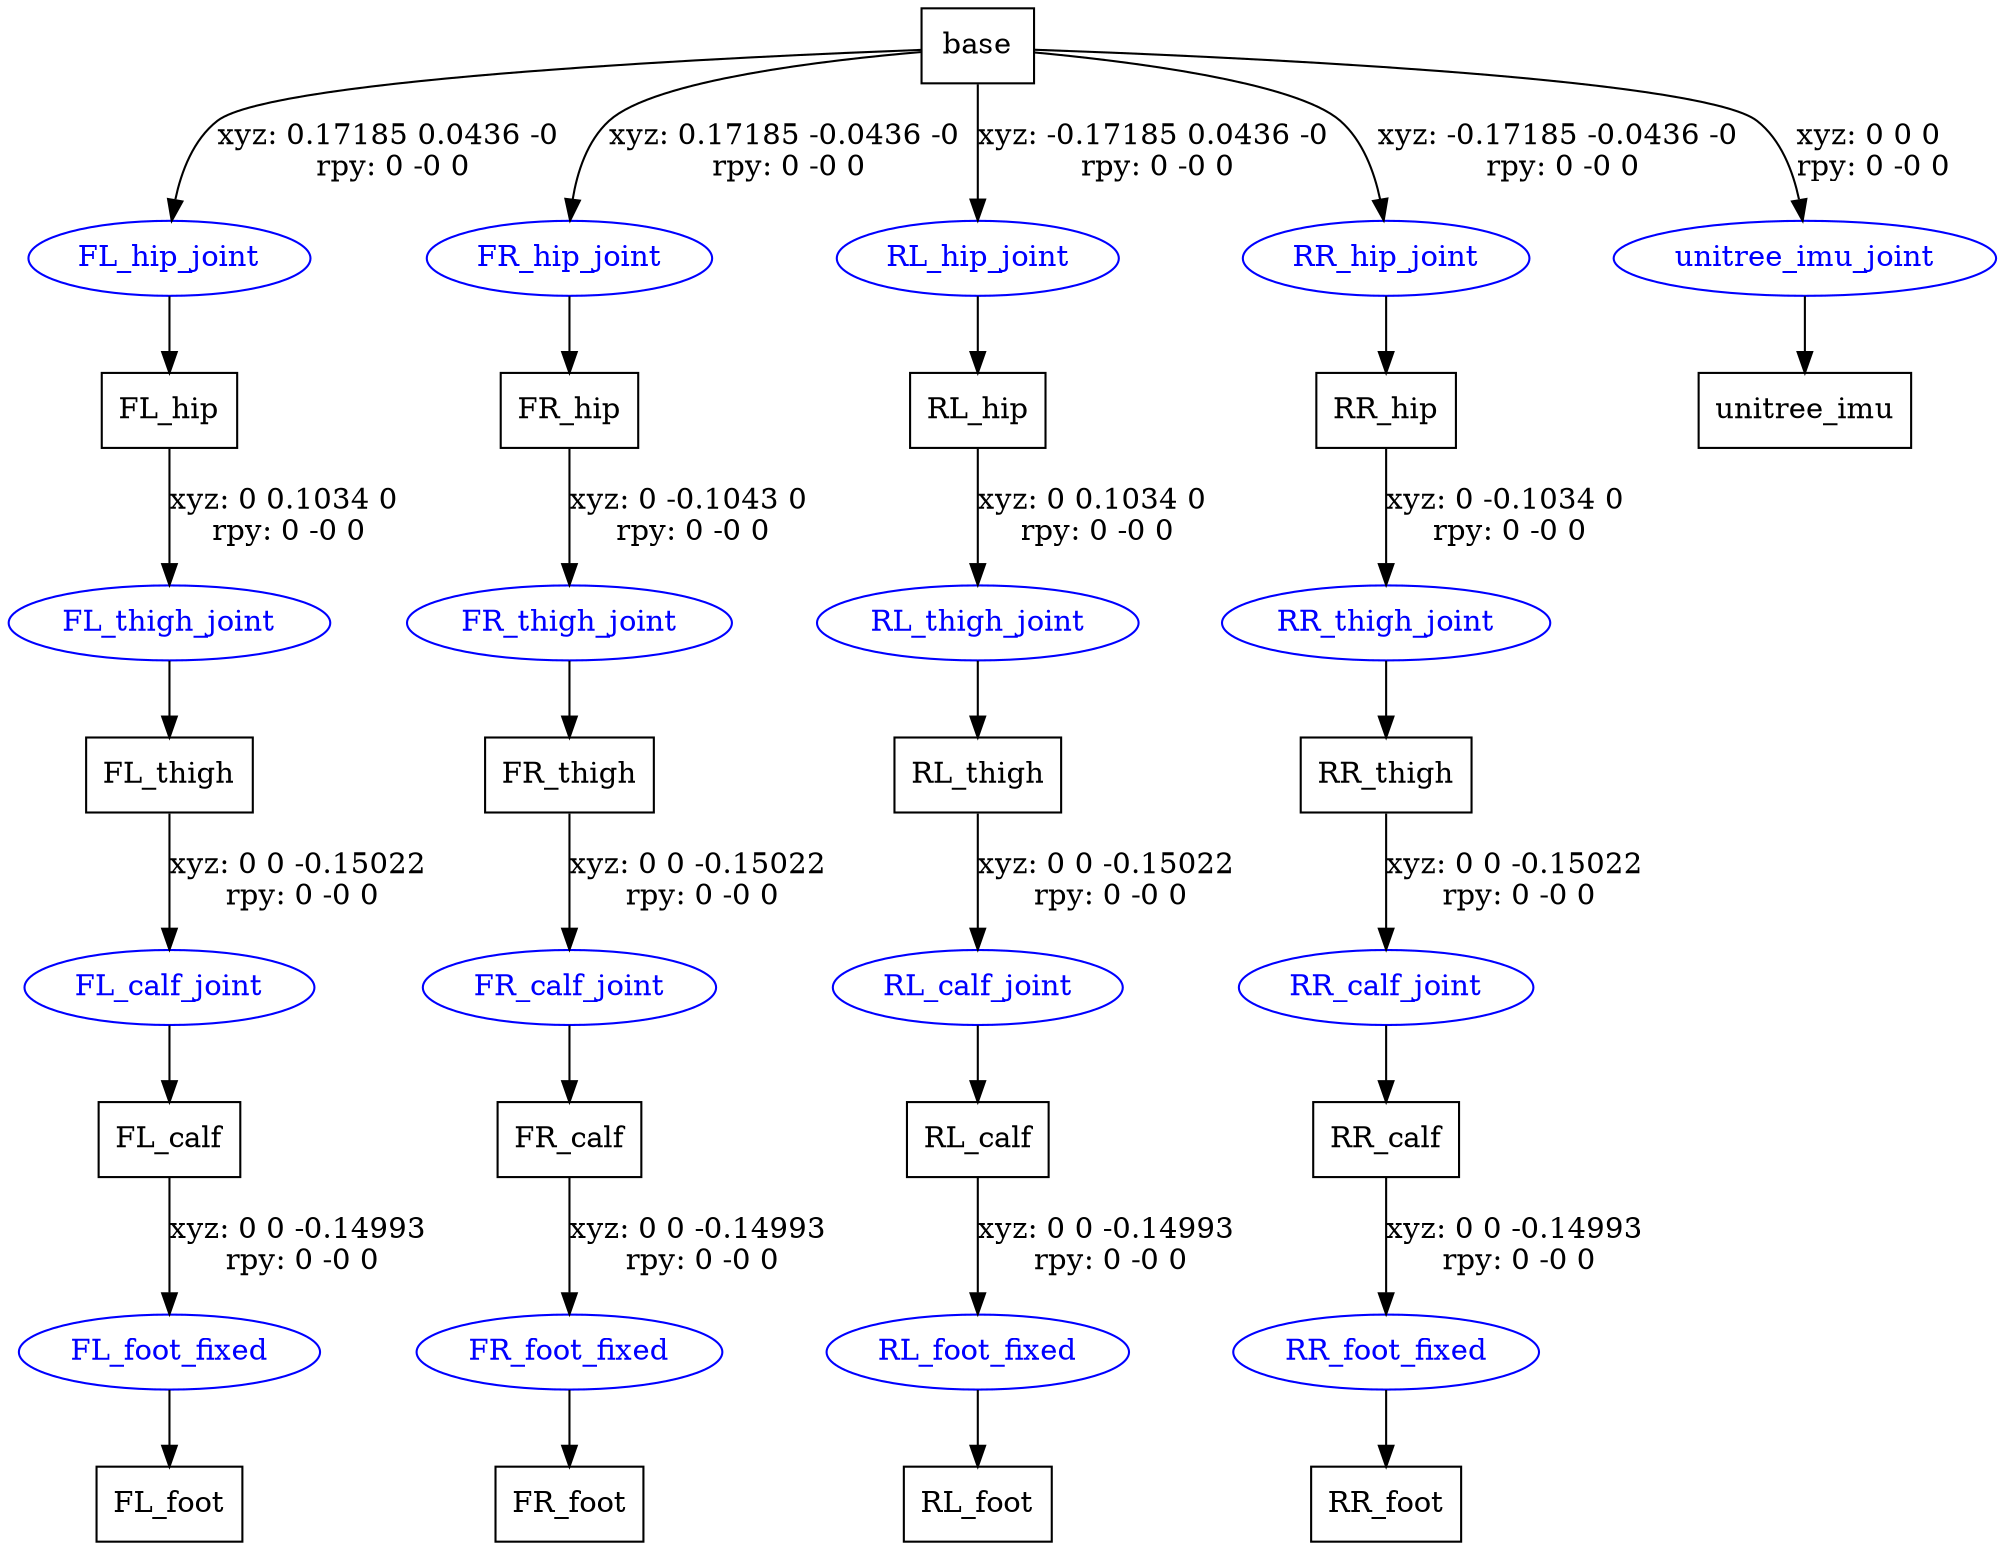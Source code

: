 digraph G {
node [shape=box];
"base" [label="base"];
"FL_hip" [label="FL_hip"];
"FL_thigh" [label="FL_thigh"];
"FL_calf" [label="FL_calf"];
"FL_foot" [label="FL_foot"];
"FR_hip" [label="FR_hip"];
"FR_thigh" [label="FR_thigh"];
"FR_calf" [label="FR_calf"];
"FR_foot" [label="FR_foot"];
"RL_hip" [label="RL_hip"];
"RL_thigh" [label="RL_thigh"];
"RL_calf" [label="RL_calf"];
"RL_foot" [label="RL_foot"];
"RR_hip" [label="RR_hip"];
"RR_thigh" [label="RR_thigh"];
"RR_calf" [label="RR_calf"];
"RR_foot" [label="RR_foot"];
"unitree_imu" [label="unitree_imu"];
node [shape=ellipse, color=blue, fontcolor=blue];
"base" -> "FL_hip_joint" [label="xyz: 0.17185 0.0436 -0 \nrpy: 0 -0 0"]
"FL_hip_joint" -> "FL_hip"
"FL_hip" -> "FL_thigh_joint" [label="xyz: 0 0.1034 0 \nrpy: 0 -0 0"]
"FL_thigh_joint" -> "FL_thigh"
"FL_thigh" -> "FL_calf_joint" [label="xyz: 0 0 -0.15022 \nrpy: 0 -0 0"]
"FL_calf_joint" -> "FL_calf"
"FL_calf" -> "FL_foot_fixed" [label="xyz: 0 0 -0.14993 \nrpy: 0 -0 0"]
"FL_foot_fixed" -> "FL_foot"
"base" -> "FR_hip_joint" [label="xyz: 0.17185 -0.0436 -0 \nrpy: 0 -0 0"]
"FR_hip_joint" -> "FR_hip"
"FR_hip" -> "FR_thigh_joint" [label="xyz: 0 -0.1043 0 \nrpy: 0 -0 0"]
"FR_thigh_joint" -> "FR_thigh"
"FR_thigh" -> "FR_calf_joint" [label="xyz: 0 0 -0.15022 \nrpy: 0 -0 0"]
"FR_calf_joint" -> "FR_calf"
"FR_calf" -> "FR_foot_fixed" [label="xyz: 0 0 -0.14993 \nrpy: 0 -0 0"]
"FR_foot_fixed" -> "FR_foot"
"base" -> "RL_hip_joint" [label="xyz: -0.17185 0.0436 -0 \nrpy: 0 -0 0"]
"RL_hip_joint" -> "RL_hip"
"RL_hip" -> "RL_thigh_joint" [label="xyz: 0 0.1034 0 \nrpy: 0 -0 0"]
"RL_thigh_joint" -> "RL_thigh"
"RL_thigh" -> "RL_calf_joint" [label="xyz: 0 0 -0.15022 \nrpy: 0 -0 0"]
"RL_calf_joint" -> "RL_calf"
"RL_calf" -> "RL_foot_fixed" [label="xyz: 0 0 -0.14993 \nrpy: 0 -0 0"]
"RL_foot_fixed" -> "RL_foot"
"base" -> "RR_hip_joint" [label="xyz: -0.17185 -0.0436 -0 \nrpy: 0 -0 0"]
"RR_hip_joint" -> "RR_hip"
"RR_hip" -> "RR_thigh_joint" [label="xyz: 0 -0.1034 0 \nrpy: 0 -0 0"]
"RR_thigh_joint" -> "RR_thigh"
"RR_thigh" -> "RR_calf_joint" [label="xyz: 0 0 -0.15022 \nrpy: 0 -0 0"]
"RR_calf_joint" -> "RR_calf"
"RR_calf" -> "RR_foot_fixed" [label="xyz: 0 0 -0.14993 \nrpy: 0 -0 0"]
"RR_foot_fixed" -> "RR_foot"
"base" -> "unitree_imu_joint" [label="xyz: 0 0 0 \nrpy: 0 -0 0"]
"unitree_imu_joint" -> "unitree_imu"
}
